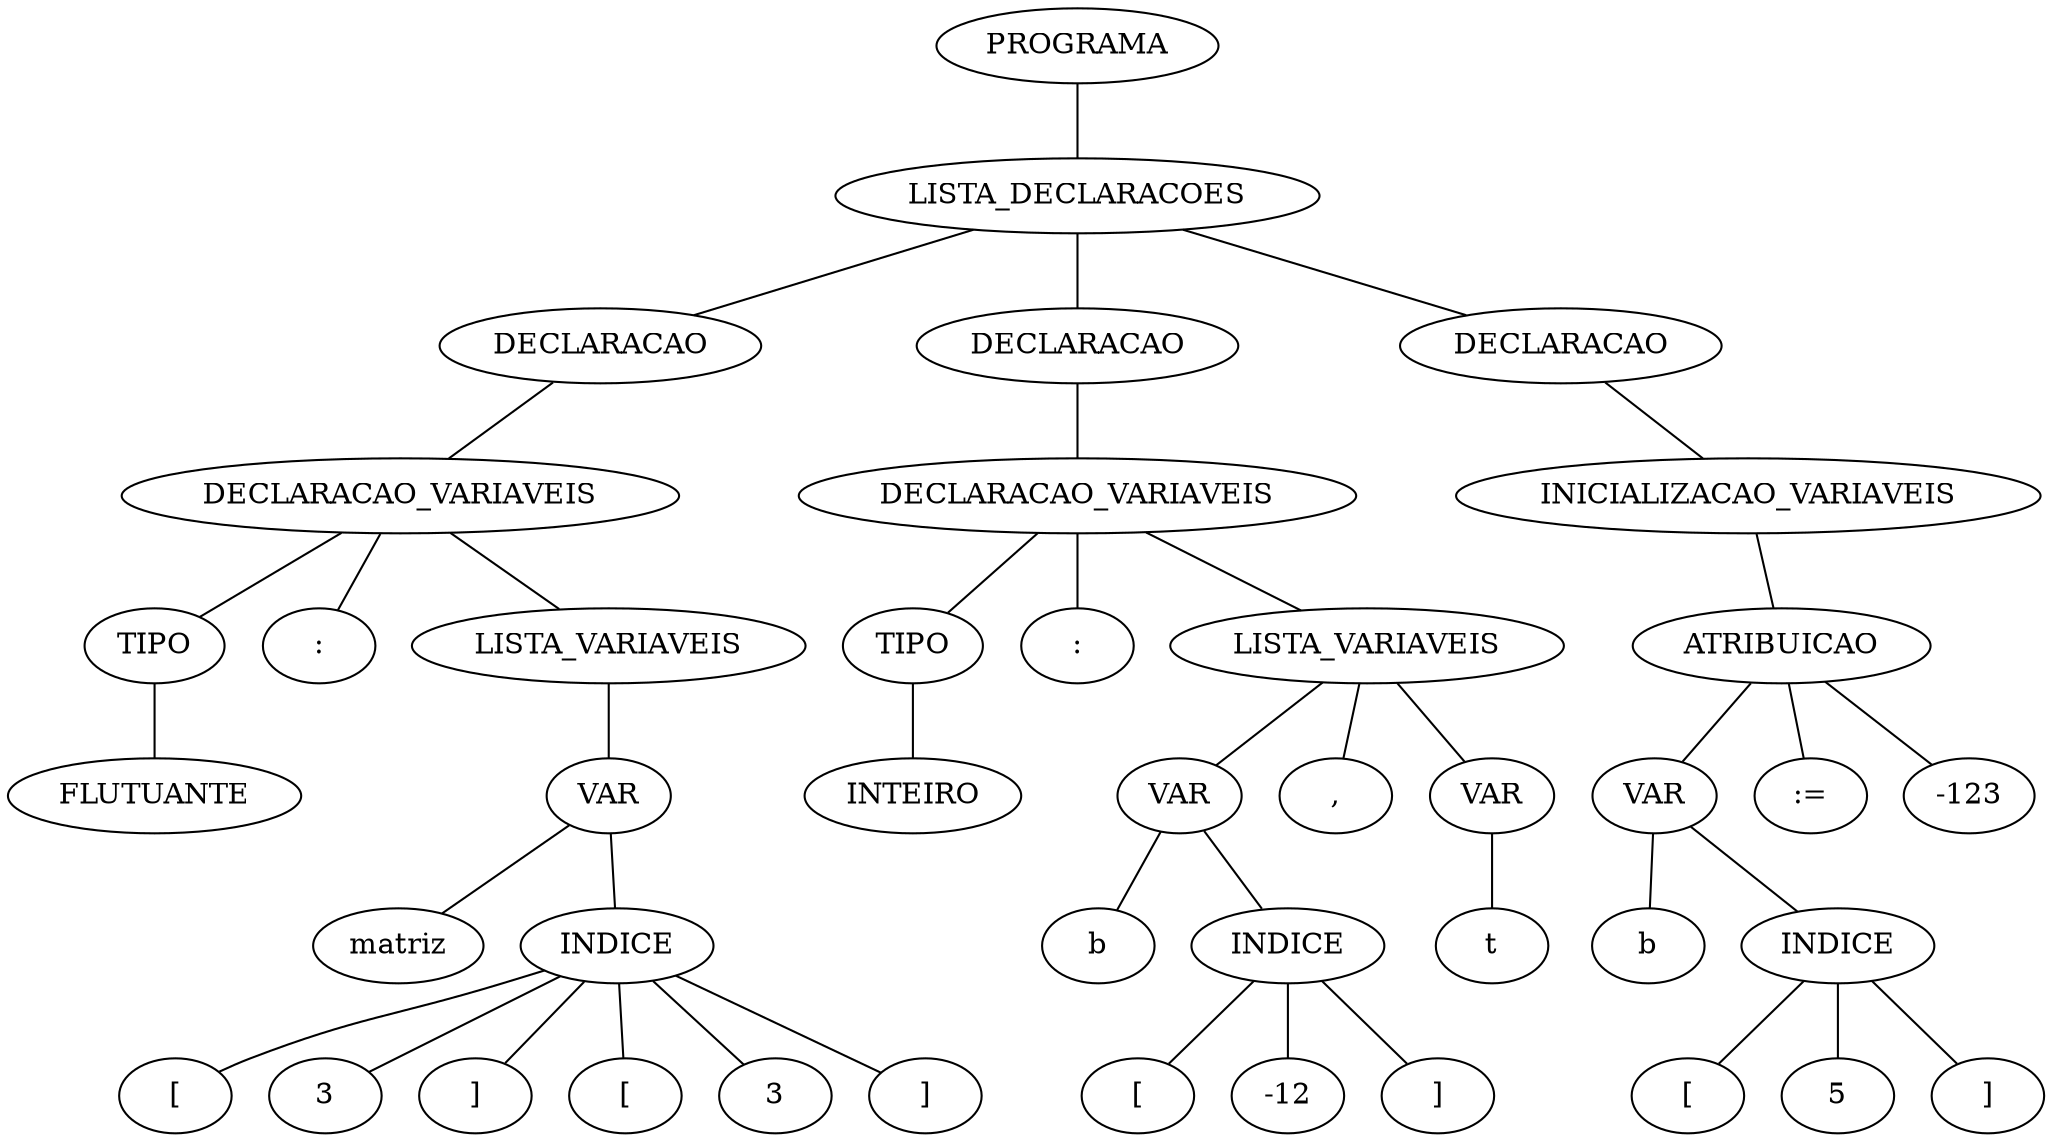 strict graph G {
    17937072 [label="PROGRAMA"];
    17937168 [label="LISTA_DECLARACOES"];
    17937072 -- 17937168;
    17937168 [label="LISTA_DECLARACOES"];
    17937264 [label="DECLARACAO"];
    17937168 -- 17937264;
    17938176 [label="DECLARACAO"];
    17937168 -- 17938176;
    17940912 [label="DECLARACAO"];
    17937168 -- 17940912;
    17937264 [label="DECLARACAO"];
    17937392 [label="DECLARACAO_VARIAVEIS"];
    17937264 -- 17937392;
    17937392 [label="DECLARACAO_VARIAVEIS"];
    17937488 [label="TIPO"];
    17937392 -- 17937488;
    17937712 [label=":"];
    17937392 -- 17937712;
    17937808 [label="LISTA_VARIAVEIS"];
    17937392 -- 17937808;
    17937488 [label="TIPO"];
    17937584 [label="FLUTUANTE"];
    17937488 -- 17937584;
    17937584 [label="FLUTUANTE"];
    17937712 [label=":"];
    17937808 [label="LISTA_VARIAVEIS"];
    17937904 [label="VAR"];
    17937808 -- 17937904;
    17937904 [label="VAR"];
    17938000 [label="matriz"];
    17937904 -- 17938000;
    17938128 [label="INDICE"];
    17937904 -- 17938128;
    17938000 [label="matriz"];
    17938128 [label="INDICE"];
    17938224 [label="["];
    17938128 -- 17938224;
    17938416 [label="3"];
    17938128 -- 17938416;
    17938544 [label="]"];
    17938128 -- 17938544;
    17938672 [label="["];
    17938128 -- 17938672;
    17938832 [label="3"];
    17938128 -- 17938832;
    17938960 [label="]"];
    17938128 -- 17938960;
    17938224 [label="["];
    17938416 [label="3"];
    17938544 [label="]"];
    17938672 [label="["];
    17938832 [label="3"];
    17938960 [label="]"];
    17938176 [label="DECLARACAO"];
    17939248 [label="DECLARACAO_VARIAVEIS"];
    17938176 -- 17939248;
    17939248 [label="DECLARACAO_VARIAVEIS"];
    17939344 [label="TIPO"];
    17939248 -- 17939344;
    17939568 [label=":"];
    17939248 -- 17939568;
    17939664 [label="LISTA_VARIAVEIS"];
    17939248 -- 17939664;
    17939344 [label="TIPO"];
    17939440 [label="INTEIRO"];
    17939344 -- 17939440;
    17939440 [label="INTEIRO"];
    17939568 [label=":"];
    17939664 [label="LISTA_VARIAVEIS"];
    17939760 [label="VAR"];
    17939664 -- 17939760;
    17940528 [label=","];
    17939664 -- 17940528;
    17940656 [label="VAR"];
    17939664 -- 17940656;
    17939760 [label="VAR"];
    17939856 [label="b"];
    17939760 -- 17939856;
    17939984 [label="INDICE"];
    17939760 -- 17939984;
    17939856 [label="b"];
    17939984 [label="INDICE"];
    17940080 [label="["];
    17939984 -- 17940080;
    17940272 [label="-12"];
    17939984 -- 17940272;
    17940400 [label="]"];
    17939984 -- 17940400;
    17940080 [label="["];
    17940272 [label="-12"];
    17940400 [label="]"];
    17940528 [label=","];
    17940656 [label="VAR"];
    17940752 [label="t"];
    17940656 -- 17940752;
    17940752 [label="t"];
    17940912 [label="DECLARACAO"];
    17941040 [label="INICIALIZACAO_VARIAVEIS"];
    17940912 -- 17941040;
    17941040 [label="INICIALIZACAO_VARIAVEIS"];
    17941136 [label="ATRIBUICAO"];
    17941040 -- 17941136;
    17941136 [label="ATRIBUICAO"];
    17941232 [label="VAR"];
    17941136 -- 17941232;
    17941968 [label=":="];
    17941136 -- 17941968;
    17942128 [label="-123"];
    17941136 -- 17942128;
    17941232 [label="VAR"];
    17941328 [label="b"];
    17941232 -- 17941328;
    17941424 [label="INDICE"];
    17941232 -- 17941424;
    17941328 [label="b"];
    17941424 [label="INDICE"];
    17941520 [label="["];
    17941424 -- 17941520;
    17941712 [label="5"];
    17941424 -- 17941712;
    17941840 [label="]"];
    17941424 -- 17941840;
    17941520 [label="["];
    17941712 [label="5"];
    17941840 [label="]"];
    17941968 [label=":="];
    17942128 [label="-123"];
}